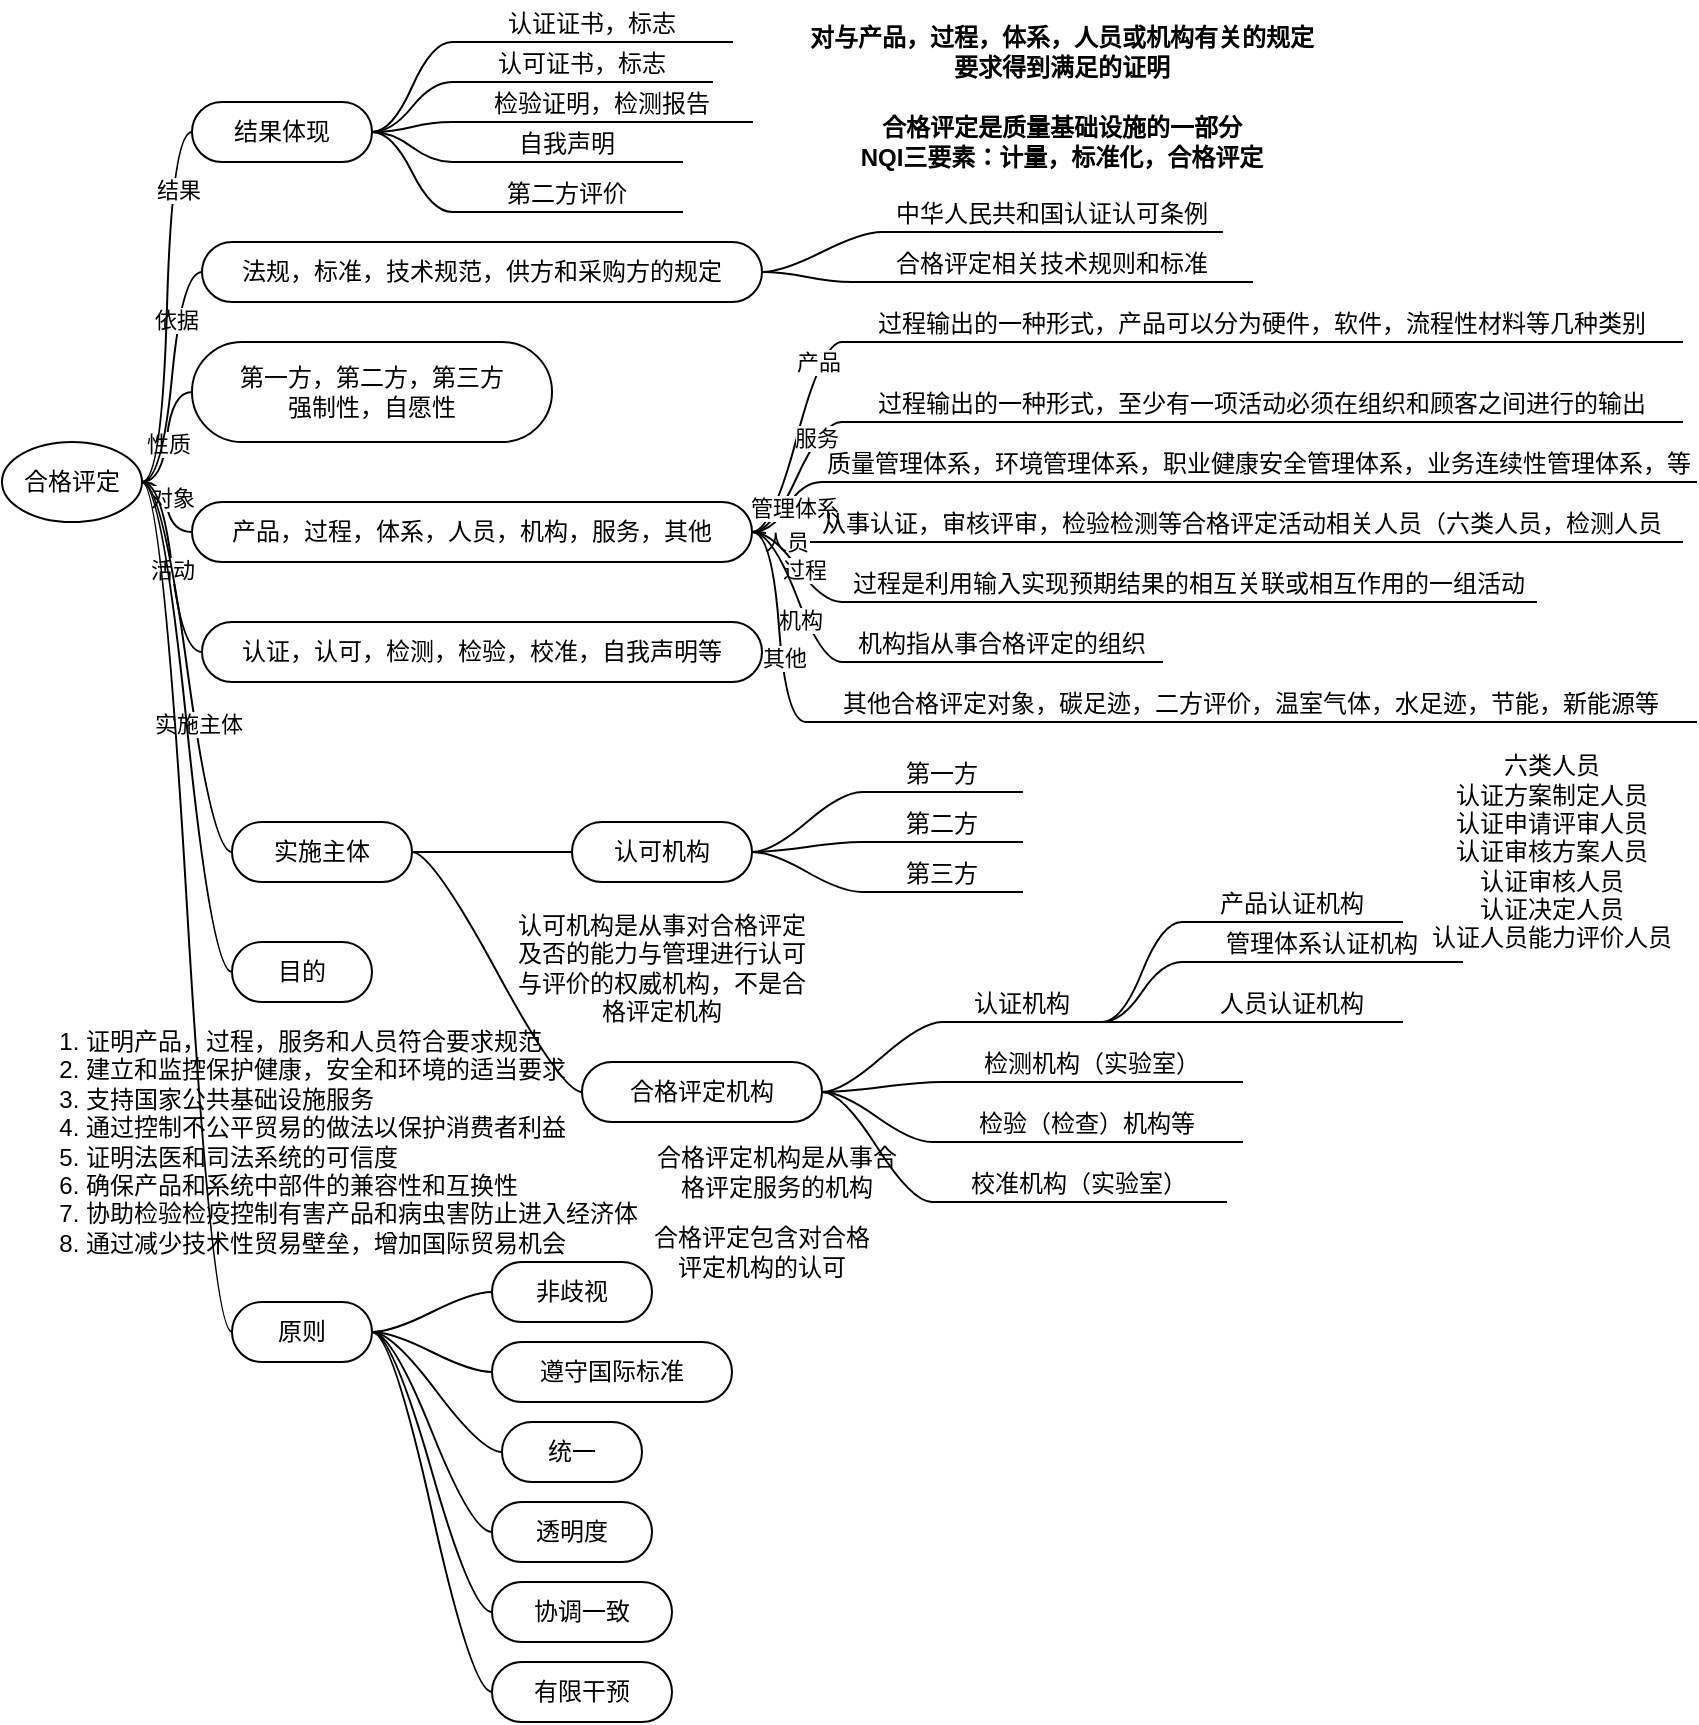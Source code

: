 <mxfile version="21.1.7" type="github">
  <diagram name="Page-1" id="uQ1ixLjwGyGthpmSJSai">
    <mxGraphModel dx="822" dy="773" grid="1" gridSize="10" guides="1" tooltips="1" connect="1" arrows="1" fold="1" page="1" pageScale="1" pageWidth="850" pageHeight="1100" math="0" shadow="0">
      <root>
        <mxCell id="0" />
        <mxCell id="1" parent="0" />
        <mxCell id="vAcdb8zV9JxCYVANtPO0-1" value="合格评定" style="ellipse;whiteSpace=wrap;html=1;align=center;newEdgeStyle={&quot;edgeStyle&quot;:&quot;entityRelationEdgeStyle&quot;,&quot;startArrow&quot;:&quot;none&quot;,&quot;endArrow&quot;:&quot;none&quot;,&quot;segment&quot;:10,&quot;curved&quot;:1,&quot;sourcePerimeterSpacing&quot;:0,&quot;targetPerimeterSpacing&quot;:0};treeFolding=1;treeMoving=1;" vertex="1" parent="1">
          <mxGeometry y="230" width="70" height="40" as="geometry" />
        </mxCell>
        <mxCell id="vAcdb8zV9JxCYVANtPO0-2" value="对与产品，过程，体系，人员或机构有关的规定要求得到满足的证明" style="text;html=1;strokeColor=none;fillColor=none;align=center;verticalAlign=middle;whiteSpace=wrap;rounded=0;fontStyle=1" vertex="1" parent="1">
          <mxGeometry x="400" y="20" width="260" height="30" as="geometry" />
        </mxCell>
        <mxCell id="vAcdb8zV9JxCYVANtPO0-3" value="第一方，第二方，第三方&lt;br&gt;强制性，自愿性" style="whiteSpace=wrap;html=1;rounded=1;arcSize=50;align=center;verticalAlign=middle;strokeWidth=1;autosize=1;spacing=4;treeFolding=1;treeMoving=1;newEdgeStyle={&quot;edgeStyle&quot;:&quot;entityRelationEdgeStyle&quot;,&quot;startArrow&quot;:&quot;none&quot;,&quot;endArrow&quot;:&quot;none&quot;,&quot;segment&quot;:10,&quot;curved&quot;:1,&quot;sourcePerimeterSpacing&quot;:0,&quot;targetPerimeterSpacing&quot;:0};" vertex="1" parent="1">
          <mxGeometry x="95" y="180" width="180" height="50" as="geometry" />
        </mxCell>
        <mxCell id="vAcdb8zV9JxCYVANtPO0-4" value="" style="edgeStyle=entityRelationEdgeStyle;startArrow=none;endArrow=none;segment=10;curved=1;sourcePerimeterSpacing=0;targetPerimeterSpacing=0;rounded=0;exitX=1;exitY=0.5;exitDx=0;exitDy=0;" edge="1" target="vAcdb8zV9JxCYVANtPO0-3" parent="1" source="vAcdb8zV9JxCYVANtPO0-1">
          <mxGeometry relative="1" as="geometry">
            <mxPoint x="110" y="230" as="sourcePoint" />
          </mxGeometry>
        </mxCell>
        <mxCell id="vAcdb8zV9JxCYVANtPO0-5" value="性质" style="edgeLabel;html=1;align=center;verticalAlign=middle;resizable=0;points=[];" vertex="1" connectable="0" parent="vAcdb8zV9JxCYVANtPO0-4">
          <mxGeometry x="-0.108" relative="1" as="geometry">
            <mxPoint x="1" as="offset" />
          </mxGeometry>
        </mxCell>
        <mxCell id="vAcdb8zV9JxCYVANtPO0-6" value="产品，过程，体系，人员，机构，服务，其他" style="whiteSpace=wrap;html=1;rounded=1;arcSize=50;align=center;verticalAlign=middle;strokeWidth=1;autosize=1;spacing=4;treeFolding=1;treeMoving=1;newEdgeStyle={&quot;edgeStyle&quot;:&quot;entityRelationEdgeStyle&quot;,&quot;startArrow&quot;:&quot;none&quot;,&quot;endArrow&quot;:&quot;none&quot;,&quot;segment&quot;:10,&quot;curved&quot;:1,&quot;sourcePerimeterSpacing&quot;:0,&quot;targetPerimeterSpacing&quot;:0};" vertex="1" parent="1">
          <mxGeometry x="95" y="260" width="280" height="30" as="geometry" />
        </mxCell>
        <mxCell id="vAcdb8zV9JxCYVANtPO0-7" value="" style="edgeStyle=entityRelationEdgeStyle;startArrow=none;endArrow=none;segment=10;curved=1;sourcePerimeterSpacing=0;targetPerimeterSpacing=0;rounded=0;exitX=1;exitY=0.5;exitDx=0;exitDy=0;" edge="1" target="vAcdb8zV9JxCYVANtPO0-6" parent="1" source="vAcdb8zV9JxCYVANtPO0-1">
          <mxGeometry relative="1" as="geometry">
            <mxPoint x="100" y="312" as="sourcePoint" />
          </mxGeometry>
        </mxCell>
        <mxCell id="vAcdb8zV9JxCYVANtPO0-8" value="对象" style="edgeLabel;html=1;align=center;verticalAlign=middle;resizable=0;points=[];" vertex="1" connectable="0" parent="vAcdb8zV9JxCYVANtPO0-7">
          <mxGeometry x="-0.187" y="3" relative="1" as="geometry">
            <mxPoint as="offset" />
          </mxGeometry>
        </mxCell>
        <mxCell id="vAcdb8zV9JxCYVANtPO0-9" value="过程输出的一种形式，产品可以分为硬件，软件，流程性材料等几种类别" style="whiteSpace=wrap;html=1;shape=partialRectangle;top=0;left=0;bottom=1;right=0;points=[[0,1],[1,1]];fillColor=none;align=center;verticalAlign=bottom;routingCenterY=0.5;snapToPoint=1;recursiveResize=0;autosize=1;treeFolding=1;treeMoving=1;newEdgeStyle={&quot;edgeStyle&quot;:&quot;entityRelationEdgeStyle&quot;,&quot;startArrow&quot;:&quot;none&quot;,&quot;endArrow&quot;:&quot;none&quot;,&quot;segment&quot;:10,&quot;curved&quot;:1,&quot;sourcePerimeterSpacing&quot;:0,&quot;targetPerimeterSpacing&quot;:0};" vertex="1" parent="1">
          <mxGeometry x="420" y="150" width="420" height="30" as="geometry" />
        </mxCell>
        <mxCell id="vAcdb8zV9JxCYVANtPO0-10" value="" style="edgeStyle=entityRelationEdgeStyle;startArrow=none;endArrow=none;segment=10;curved=1;sourcePerimeterSpacing=0;targetPerimeterSpacing=0;rounded=0;exitX=1;exitY=0.5;exitDx=0;exitDy=0;" edge="1" target="vAcdb8zV9JxCYVANtPO0-9" parent="1" source="vAcdb8zV9JxCYVANtPO0-6">
          <mxGeometry relative="1" as="geometry">
            <mxPoint x="400" y="240" as="sourcePoint" />
          </mxGeometry>
        </mxCell>
        <mxCell id="vAcdb8zV9JxCYVANtPO0-11" value="产品" style="edgeLabel;html=1;align=center;verticalAlign=middle;resizable=0;points=[];" vertex="1" connectable="0" parent="vAcdb8zV9JxCYVANtPO0-10">
          <mxGeometry x="0.073" y="2" relative="1" as="geometry">
            <mxPoint x="11" y="-33" as="offset" />
          </mxGeometry>
        </mxCell>
        <mxCell id="vAcdb8zV9JxCYVANtPO0-12" value="过程输出的一种形式，至少有一项活动必须在组织和顾客之间进行的输出" style="whiteSpace=wrap;html=1;shape=partialRectangle;top=0;left=0;bottom=1;right=0;points=[[0,1],[1,1]];fillColor=none;align=center;verticalAlign=bottom;routingCenterY=0.5;snapToPoint=1;recursiveResize=0;autosize=1;treeFolding=1;treeMoving=1;newEdgeStyle={&quot;edgeStyle&quot;:&quot;entityRelationEdgeStyle&quot;,&quot;startArrow&quot;:&quot;none&quot;,&quot;endArrow&quot;:&quot;none&quot;,&quot;segment&quot;:10,&quot;curved&quot;:1,&quot;sourcePerimeterSpacing&quot;:0,&quot;targetPerimeterSpacing&quot;:0};" vertex="1" parent="1">
          <mxGeometry x="420" y="190" width="420" height="30" as="geometry" />
        </mxCell>
        <mxCell id="vAcdb8zV9JxCYVANtPO0-13" value="" style="edgeStyle=entityRelationEdgeStyle;startArrow=none;endArrow=none;segment=10;curved=1;sourcePerimeterSpacing=0;targetPerimeterSpacing=0;rounded=0;exitX=1;exitY=0.5;exitDx=0;exitDy=0;" edge="1" target="vAcdb8zV9JxCYVANtPO0-12" parent="1" source="vAcdb8zV9JxCYVANtPO0-6">
          <mxGeometry relative="1" as="geometry">
            <mxPoint x="290" y="275" as="sourcePoint" />
          </mxGeometry>
        </mxCell>
        <mxCell id="vAcdb8zV9JxCYVANtPO0-14" value="服务" style="edgeLabel;html=1;align=center;verticalAlign=middle;resizable=0;points=[];" vertex="1" connectable="0" parent="vAcdb8zV9JxCYVANtPO0-13">
          <mxGeometry x="-0.114" relative="1" as="geometry">
            <mxPoint x="11" y="-24" as="offset" />
          </mxGeometry>
        </mxCell>
        <mxCell id="vAcdb8zV9JxCYVANtPO0-15" value="质量管理体系，环境管理体系，职业健康安全管理体系，业务连续性管理体系，等" style="whiteSpace=wrap;html=1;shape=partialRectangle;top=0;left=0;bottom=1;right=0;points=[[0,1],[1,1]];fillColor=none;align=center;verticalAlign=bottom;routingCenterY=0.5;snapToPoint=1;recursiveResize=0;autosize=1;treeFolding=1;treeMoving=1;newEdgeStyle={&quot;edgeStyle&quot;:&quot;entityRelationEdgeStyle&quot;,&quot;startArrow&quot;:&quot;none&quot;,&quot;endArrow&quot;:&quot;none&quot;,&quot;segment&quot;:10,&quot;curved&quot;:1,&quot;sourcePerimeterSpacing&quot;:0,&quot;targetPerimeterSpacing&quot;:0};" vertex="1" parent="1">
          <mxGeometry x="410" y="220" width="437" height="30" as="geometry" />
        </mxCell>
        <mxCell id="vAcdb8zV9JxCYVANtPO0-16" value="" style="edgeStyle=entityRelationEdgeStyle;startArrow=none;endArrow=none;segment=10;curved=1;sourcePerimeterSpacing=0;targetPerimeterSpacing=0;rounded=0;exitX=1;exitY=0.5;exitDx=0;exitDy=0;" edge="1" target="vAcdb8zV9JxCYVANtPO0-15" parent="1" source="vAcdb8zV9JxCYVANtPO0-6">
          <mxGeometry relative="1" as="geometry">
            <mxPoint x="380" y="270" as="sourcePoint" />
          </mxGeometry>
        </mxCell>
        <mxCell id="vAcdb8zV9JxCYVANtPO0-17" value="管理体系" style="edgeLabel;html=1;align=center;verticalAlign=middle;resizable=0;points=[];" vertex="1" connectable="0" parent="vAcdb8zV9JxCYVANtPO0-16">
          <mxGeometry x="0.081" y="-3" relative="1" as="geometry">
            <mxPoint as="offset" />
          </mxGeometry>
        </mxCell>
        <mxCell id="vAcdb8zV9JxCYVANtPO0-18" value="从事认证，审核评审，检验检测等合格评定活动相关人员（六类人员，检测人员" style="whiteSpace=wrap;html=1;shape=partialRectangle;top=0;left=0;bottom=1;right=0;points=[[0,1],[1,1]];fillColor=none;align=center;verticalAlign=bottom;routingCenterY=0.5;snapToPoint=1;recursiveResize=0;autosize=1;treeFolding=1;treeMoving=1;newEdgeStyle={&quot;edgeStyle&quot;:&quot;entityRelationEdgeStyle&quot;,&quot;startArrow&quot;:&quot;none&quot;,&quot;endArrow&quot;:&quot;none&quot;,&quot;segment&quot;:10,&quot;curved&quot;:1,&quot;sourcePerimeterSpacing&quot;:0,&quot;targetPerimeterSpacing&quot;:0};" vertex="1" parent="1">
          <mxGeometry x="400" y="250" width="440" height="30" as="geometry" />
        </mxCell>
        <mxCell id="vAcdb8zV9JxCYVANtPO0-19" value="" style="edgeStyle=entityRelationEdgeStyle;startArrow=none;endArrow=none;segment=10;curved=1;sourcePerimeterSpacing=0;targetPerimeterSpacing=0;rounded=0;" edge="1" target="vAcdb8zV9JxCYVANtPO0-18" parent="1" source="vAcdb8zV9JxCYVANtPO0-6">
          <mxGeometry relative="1" as="geometry">
            <mxPoint x="380" y="300" as="sourcePoint" />
          </mxGeometry>
        </mxCell>
        <mxCell id="vAcdb8zV9JxCYVANtPO0-20" value="人员" style="edgeLabel;html=1;align=center;verticalAlign=middle;resizable=0;points=[];" vertex="1" connectable="0" parent="vAcdb8zV9JxCYVANtPO0-19">
          <mxGeometry x="0.354" relative="1" as="geometry">
            <mxPoint as="offset" />
          </mxGeometry>
        </mxCell>
        <mxCell id="vAcdb8zV9JxCYVANtPO0-21" value="过程是利用输入实现预期结果的相互关联或相互作用的一组活动" style="whiteSpace=wrap;html=1;shape=partialRectangle;top=0;left=0;bottom=1;right=0;points=[[0,1],[1,1]];fillColor=none;align=center;verticalAlign=bottom;routingCenterY=0.5;snapToPoint=1;recursiveResize=0;autosize=1;treeFolding=1;treeMoving=1;newEdgeStyle={&quot;edgeStyle&quot;:&quot;entityRelationEdgeStyle&quot;,&quot;startArrow&quot;:&quot;none&quot;,&quot;endArrow&quot;:&quot;none&quot;,&quot;segment&quot;:10,&quot;curved&quot;:1,&quot;sourcePerimeterSpacing&quot;:0,&quot;targetPerimeterSpacing&quot;:0};" vertex="1" parent="1">
          <mxGeometry x="420" y="280" width="347" height="30" as="geometry" />
        </mxCell>
        <mxCell id="vAcdb8zV9JxCYVANtPO0-22" value="" style="edgeStyle=entityRelationEdgeStyle;startArrow=none;endArrow=none;segment=10;curved=1;sourcePerimeterSpacing=0;targetPerimeterSpacing=0;rounded=0;exitX=1;exitY=0.5;exitDx=0;exitDy=0;" edge="1" target="vAcdb8zV9JxCYVANtPO0-21" parent="1" source="vAcdb8zV9JxCYVANtPO0-6">
          <mxGeometry relative="1" as="geometry">
            <mxPoint x="380" y="280" as="sourcePoint" />
          </mxGeometry>
        </mxCell>
        <mxCell id="vAcdb8zV9JxCYVANtPO0-23" value="过程" style="edgeLabel;html=1;align=center;verticalAlign=middle;resizable=0;points=[];" vertex="1" connectable="0" parent="vAcdb8zV9JxCYVANtPO0-22">
          <mxGeometry x="0.092" y="2" relative="1" as="geometry">
            <mxPoint as="offset" />
          </mxGeometry>
        </mxCell>
        <mxCell id="vAcdb8zV9JxCYVANtPO0-24" value="机构指从事合格评定的组织" style="whiteSpace=wrap;html=1;shape=partialRectangle;top=0;left=0;bottom=1;right=0;points=[[0,1],[1,1]];fillColor=none;align=center;verticalAlign=bottom;routingCenterY=0.5;snapToPoint=1;recursiveResize=0;autosize=1;treeFolding=1;treeMoving=1;newEdgeStyle={&quot;edgeStyle&quot;:&quot;entityRelationEdgeStyle&quot;,&quot;startArrow&quot;:&quot;none&quot;,&quot;endArrow&quot;:&quot;none&quot;,&quot;segment&quot;:10,&quot;curved&quot;:1,&quot;sourcePerimeterSpacing&quot;:0,&quot;targetPerimeterSpacing&quot;:0};" vertex="1" parent="1">
          <mxGeometry x="420" y="310" width="160" height="30" as="geometry" />
        </mxCell>
        <mxCell id="vAcdb8zV9JxCYVANtPO0-25" value="" style="edgeStyle=entityRelationEdgeStyle;startArrow=none;endArrow=none;segment=10;curved=1;sourcePerimeterSpacing=0;targetPerimeterSpacing=0;rounded=0;exitX=1;exitY=0.5;exitDx=0;exitDy=0;" edge="1" target="vAcdb8zV9JxCYVANtPO0-24" parent="1" source="vAcdb8zV9JxCYVANtPO0-6">
          <mxGeometry relative="1" as="geometry">
            <mxPoint x="390" y="370" as="sourcePoint" />
          </mxGeometry>
        </mxCell>
        <mxCell id="vAcdb8zV9JxCYVANtPO0-26" value="机构" style="edgeLabel;html=1;align=center;verticalAlign=middle;resizable=0;points=[];" vertex="1" connectable="0" parent="vAcdb8zV9JxCYVANtPO0-25">
          <mxGeometry x="0.236" y="-3" relative="1" as="geometry">
            <mxPoint as="offset" />
          </mxGeometry>
        </mxCell>
        <mxCell id="vAcdb8zV9JxCYVANtPO0-27" value="其他合格评定对象，碳足迹，二方评价，温室气体，水足迹，节能，新能源等" style="whiteSpace=wrap;html=1;shape=partialRectangle;top=0;left=0;bottom=1;right=0;points=[[0,1],[1,1]];fillColor=none;align=center;verticalAlign=bottom;routingCenterY=0.5;snapToPoint=1;recursiveResize=0;autosize=1;treeFolding=1;treeMoving=1;newEdgeStyle={&quot;edgeStyle&quot;:&quot;entityRelationEdgeStyle&quot;,&quot;startArrow&quot;:&quot;none&quot;,&quot;endArrow&quot;:&quot;none&quot;,&quot;segment&quot;:10,&quot;curved&quot;:1,&quot;sourcePerimeterSpacing&quot;:0,&quot;targetPerimeterSpacing&quot;:0};" vertex="1" parent="1">
          <mxGeometry x="402" y="340" width="445" height="30" as="geometry" />
        </mxCell>
        <mxCell id="vAcdb8zV9JxCYVANtPO0-28" value="" style="edgeStyle=entityRelationEdgeStyle;startArrow=none;endArrow=none;segment=10;curved=1;sourcePerimeterSpacing=0;targetPerimeterSpacing=0;rounded=0;exitX=1;exitY=0.5;exitDx=0;exitDy=0;" edge="1" target="vAcdb8zV9JxCYVANtPO0-27" parent="1" source="vAcdb8zV9JxCYVANtPO0-6">
          <mxGeometry relative="1" as="geometry">
            <mxPoint x="380" y="400" as="sourcePoint" />
          </mxGeometry>
        </mxCell>
        <mxCell id="vAcdb8zV9JxCYVANtPO0-29" value="其他" style="edgeLabel;html=1;align=center;verticalAlign=middle;resizable=0;points=[];" vertex="1" connectable="0" parent="vAcdb8zV9JxCYVANtPO0-28">
          <mxGeometry x="0.267" y="1" relative="1" as="geometry">
            <mxPoint as="offset" />
          </mxGeometry>
        </mxCell>
        <mxCell id="vAcdb8zV9JxCYVANtPO0-30" value="认证，认可，检测，检验，校准，自我声明等" style="whiteSpace=wrap;html=1;rounded=1;arcSize=50;align=center;verticalAlign=middle;strokeWidth=1;autosize=1;spacing=4;treeFolding=1;treeMoving=1;newEdgeStyle={&quot;edgeStyle&quot;:&quot;entityRelationEdgeStyle&quot;,&quot;startArrow&quot;:&quot;none&quot;,&quot;endArrow&quot;:&quot;none&quot;,&quot;segment&quot;:10,&quot;curved&quot;:1,&quot;sourcePerimeterSpacing&quot;:0,&quot;targetPerimeterSpacing&quot;:0};" vertex="1" parent="1">
          <mxGeometry x="100" y="320" width="280" height="30" as="geometry" />
        </mxCell>
        <mxCell id="vAcdb8zV9JxCYVANtPO0-31" value="" style="edgeStyle=entityRelationEdgeStyle;startArrow=none;endArrow=none;segment=10;curved=1;sourcePerimeterSpacing=0;targetPerimeterSpacing=0;rounded=0;exitX=1;exitY=0.5;exitDx=0;exitDy=0;" edge="1" target="vAcdb8zV9JxCYVANtPO0-30" parent="1" source="vAcdb8zV9JxCYVANtPO0-1">
          <mxGeometry relative="1" as="geometry">
            <mxPoint x="80" y="370" as="sourcePoint" />
          </mxGeometry>
        </mxCell>
        <mxCell id="vAcdb8zV9JxCYVANtPO0-32" value="活动" style="edgeLabel;html=1;align=center;verticalAlign=middle;resizable=0;points=[];" vertex="1" connectable="0" parent="vAcdb8zV9JxCYVANtPO0-31">
          <mxGeometry x="0.029" relative="1" as="geometry">
            <mxPoint as="offset" />
          </mxGeometry>
        </mxCell>
        <mxCell id="vAcdb8zV9JxCYVANtPO0-33" value="实施主体" style="whiteSpace=wrap;html=1;rounded=1;arcSize=50;align=center;verticalAlign=middle;strokeWidth=1;autosize=1;spacing=4;treeFolding=1;treeMoving=1;newEdgeStyle={&quot;edgeStyle&quot;:&quot;entityRelationEdgeStyle&quot;,&quot;startArrow&quot;:&quot;none&quot;,&quot;endArrow&quot;:&quot;none&quot;,&quot;segment&quot;:10,&quot;curved&quot;:1,&quot;sourcePerimeterSpacing&quot;:0,&quot;targetPerimeterSpacing&quot;:0};" vertex="1" parent="1">
          <mxGeometry x="115" y="420" width="90" height="30" as="geometry" />
        </mxCell>
        <mxCell id="vAcdb8zV9JxCYVANtPO0-34" value="" style="edgeStyle=entityRelationEdgeStyle;startArrow=none;endArrow=none;segment=10;curved=1;sourcePerimeterSpacing=0;targetPerimeterSpacing=0;rounded=0;exitX=1;exitY=0.5;exitDx=0;exitDy=0;" edge="1" target="vAcdb8zV9JxCYVANtPO0-33" parent="1" source="vAcdb8zV9JxCYVANtPO0-1">
          <mxGeometry relative="1" as="geometry">
            <mxPoint x="70" y="412" as="sourcePoint" />
          </mxGeometry>
        </mxCell>
        <mxCell id="vAcdb8zV9JxCYVANtPO0-35" value="实施主体" style="edgeLabel;html=1;align=center;verticalAlign=middle;resizable=0;points=[];" vertex="1" connectable="0" parent="vAcdb8zV9JxCYVANtPO0-34">
          <mxGeometry x="0.275" y="1" relative="1" as="geometry">
            <mxPoint as="offset" />
          </mxGeometry>
        </mxCell>
        <mxCell id="vAcdb8zV9JxCYVANtPO0-36" value="认证机构" style="whiteSpace=wrap;html=1;shape=partialRectangle;top=0;left=0;bottom=1;right=0;points=[[0,1],[1,1]];fillColor=none;align=center;verticalAlign=bottom;routingCenterY=0.5;snapToPoint=1;recursiveResize=0;autosize=1;treeFolding=1;treeMoving=1;newEdgeStyle={&quot;edgeStyle&quot;:&quot;entityRelationEdgeStyle&quot;,&quot;startArrow&quot;:&quot;none&quot;,&quot;endArrow&quot;:&quot;none&quot;,&quot;segment&quot;:10,&quot;curved&quot;:1,&quot;sourcePerimeterSpacing&quot;:0,&quot;targetPerimeterSpacing&quot;:0};" vertex="1" parent="1">
          <mxGeometry x="470" y="490" width="80" height="30" as="geometry" />
        </mxCell>
        <mxCell id="vAcdb8zV9JxCYVANtPO0-37" value="" style="edgeStyle=entityRelationEdgeStyle;startArrow=none;endArrow=none;segment=10;curved=1;sourcePerimeterSpacing=0;targetPerimeterSpacing=0;rounded=0;exitX=1;exitY=0.5;exitDx=0;exitDy=0;" edge="1" target="vAcdb8zV9JxCYVANtPO0-36" parent="1" source="vAcdb8zV9JxCYVANtPO0-63">
          <mxGeometry relative="1" as="geometry">
            <mxPoint x="210" y="400" as="sourcePoint" />
          </mxGeometry>
        </mxCell>
        <mxCell id="vAcdb8zV9JxCYVANtPO0-38" value="检测机构（实验室）" style="whiteSpace=wrap;html=1;shape=partialRectangle;top=0;left=0;bottom=1;right=0;points=[[0,1],[1,1]];fillColor=none;align=center;verticalAlign=bottom;routingCenterY=0.5;snapToPoint=1;recursiveResize=0;autosize=1;treeFolding=1;treeMoving=1;newEdgeStyle={&quot;edgeStyle&quot;:&quot;entityRelationEdgeStyle&quot;,&quot;startArrow&quot;:&quot;none&quot;,&quot;endArrow&quot;:&quot;none&quot;,&quot;segment&quot;:10,&quot;curved&quot;:1,&quot;sourcePerimeterSpacing&quot;:0,&quot;targetPerimeterSpacing&quot;:0};" vertex="1" parent="1">
          <mxGeometry x="470" y="520" width="150" height="30" as="geometry" />
        </mxCell>
        <mxCell id="vAcdb8zV9JxCYVANtPO0-39" value="" style="edgeStyle=entityRelationEdgeStyle;startArrow=none;endArrow=none;segment=10;curved=1;sourcePerimeterSpacing=0;targetPerimeterSpacing=0;rounded=0;exitX=1;exitY=0.5;exitDx=0;exitDy=0;" edge="1" target="vAcdb8zV9JxCYVANtPO0-38" parent="1" source="vAcdb8zV9JxCYVANtPO0-63">
          <mxGeometry relative="1" as="geometry">
            <mxPoint x="285" y="460" as="sourcePoint" />
          </mxGeometry>
        </mxCell>
        <mxCell id="vAcdb8zV9JxCYVANtPO0-42" value="检验（检查）机构等" style="whiteSpace=wrap;html=1;shape=partialRectangle;top=0;left=0;bottom=1;right=0;points=[[0,1],[1,1]];fillColor=none;align=center;verticalAlign=bottom;routingCenterY=0.5;snapToPoint=1;recursiveResize=0;autosize=1;treeFolding=1;treeMoving=1;newEdgeStyle={&quot;edgeStyle&quot;:&quot;entityRelationEdgeStyle&quot;,&quot;startArrow&quot;:&quot;none&quot;,&quot;endArrow&quot;:&quot;none&quot;,&quot;segment&quot;:10,&quot;curved&quot;:1,&quot;sourcePerimeterSpacing&quot;:0,&quot;targetPerimeterSpacing&quot;:0};" vertex="1" parent="1">
          <mxGeometry x="465" y="560" width="155" height="20" as="geometry" />
        </mxCell>
        <mxCell id="vAcdb8zV9JxCYVANtPO0-43" value="" style="edgeStyle=entityRelationEdgeStyle;startArrow=none;endArrow=none;segment=10;curved=1;sourcePerimeterSpacing=0;targetPerimeterSpacing=0;rounded=0;exitX=1;exitY=0.5;exitDx=0;exitDy=0;" edge="1" target="vAcdb8zV9JxCYVANtPO0-42" parent="1" source="vAcdb8zV9JxCYVANtPO0-63">
          <mxGeometry relative="1" as="geometry">
            <mxPoint x="285" y="495" as="sourcePoint" />
          </mxGeometry>
        </mxCell>
        <mxCell id="vAcdb8zV9JxCYVANtPO0-44" value="法规，标准，技术规范，供方和采购方的规定" style="whiteSpace=wrap;html=1;rounded=1;arcSize=50;align=center;verticalAlign=middle;strokeWidth=1;autosize=1;spacing=4;treeFolding=1;treeMoving=1;newEdgeStyle={&quot;edgeStyle&quot;:&quot;entityRelationEdgeStyle&quot;,&quot;startArrow&quot;:&quot;none&quot;,&quot;endArrow&quot;:&quot;none&quot;,&quot;segment&quot;:10,&quot;curved&quot;:1,&quot;sourcePerimeterSpacing&quot;:0,&quot;targetPerimeterSpacing&quot;:0};" vertex="1" parent="1">
          <mxGeometry x="100" y="130" width="280" height="30" as="geometry" />
        </mxCell>
        <mxCell id="vAcdb8zV9JxCYVANtPO0-45" value="" style="edgeStyle=entityRelationEdgeStyle;startArrow=none;endArrow=none;segment=10;curved=1;sourcePerimeterSpacing=0;targetPerimeterSpacing=0;rounded=0;exitX=1;exitY=0.5;exitDx=0;exitDy=0;" edge="1" target="vAcdb8zV9JxCYVANtPO0-44" parent="1" source="vAcdb8zV9JxCYVANtPO0-1">
          <mxGeometry relative="1" as="geometry">
            <mxPoint x="110" y="142" as="sourcePoint" />
          </mxGeometry>
        </mxCell>
        <mxCell id="vAcdb8zV9JxCYVANtPO0-46" value="依据" style="edgeLabel;html=1;align=center;verticalAlign=middle;resizable=0;points=[];" vertex="1" connectable="0" parent="vAcdb8zV9JxCYVANtPO0-45">
          <mxGeometry x="0.458" y="1" relative="1" as="geometry">
            <mxPoint as="offset" />
          </mxGeometry>
        </mxCell>
        <mxCell id="vAcdb8zV9JxCYVANtPO0-47" value="结果体现" style="whiteSpace=wrap;html=1;rounded=1;arcSize=50;align=center;verticalAlign=middle;strokeWidth=1;autosize=1;spacing=4;treeFolding=1;treeMoving=1;newEdgeStyle={&quot;edgeStyle&quot;:&quot;entityRelationEdgeStyle&quot;,&quot;startArrow&quot;:&quot;none&quot;,&quot;endArrow&quot;:&quot;none&quot;,&quot;segment&quot;:10,&quot;curved&quot;:1,&quot;sourcePerimeterSpacing&quot;:0,&quot;targetPerimeterSpacing&quot;:0};" vertex="1" parent="1">
          <mxGeometry x="95" y="60" width="90" height="30" as="geometry" />
        </mxCell>
        <mxCell id="vAcdb8zV9JxCYVANtPO0-48" value="" style="edgeStyle=entityRelationEdgeStyle;startArrow=none;endArrow=none;segment=10;curved=1;sourcePerimeterSpacing=0;targetPerimeterSpacing=0;rounded=0;exitX=1;exitY=0.5;exitDx=0;exitDy=0;" edge="1" target="vAcdb8zV9JxCYVANtPO0-47" parent="1" source="vAcdb8zV9JxCYVANtPO0-1">
          <mxGeometry relative="1" as="geometry">
            <mxPoint x="70" y="102" as="sourcePoint" />
          </mxGeometry>
        </mxCell>
        <mxCell id="vAcdb8zV9JxCYVANtPO0-49" value="结果" style="edgeLabel;html=1;align=center;verticalAlign=middle;resizable=0;points=[];" vertex="1" connectable="0" parent="vAcdb8zV9JxCYVANtPO0-48">
          <mxGeometry x="0.601" y="-4" relative="1" as="geometry">
            <mxPoint as="offset" />
          </mxGeometry>
        </mxCell>
        <mxCell id="vAcdb8zV9JxCYVANtPO0-52" value="检验证明，检测报告" style="whiteSpace=wrap;html=1;shape=partialRectangle;top=0;left=0;bottom=1;right=0;points=[[0,1],[1,1]];fillColor=none;align=center;verticalAlign=bottom;routingCenterY=0.5;snapToPoint=1;recursiveResize=0;autosize=1;treeFolding=1;treeMoving=1;newEdgeStyle={&quot;edgeStyle&quot;:&quot;entityRelationEdgeStyle&quot;,&quot;startArrow&quot;:&quot;none&quot;,&quot;endArrow&quot;:&quot;none&quot;,&quot;segment&quot;:10,&quot;curved&quot;:1,&quot;sourcePerimeterSpacing&quot;:0,&quot;targetPerimeterSpacing&quot;:0};" vertex="1" parent="1">
          <mxGeometry x="225" y="50" width="150" height="20" as="geometry" />
        </mxCell>
        <mxCell id="vAcdb8zV9JxCYVANtPO0-53" value="" style="edgeStyle=entityRelationEdgeStyle;startArrow=none;endArrow=none;segment=10;curved=1;sourcePerimeterSpacing=0;targetPerimeterSpacing=0;rounded=0;exitX=1;exitY=0.5;exitDx=0;exitDy=0;" edge="1" parent="1" target="vAcdb8zV9JxCYVANtPO0-52" source="vAcdb8zV9JxCYVANtPO0-47">
          <mxGeometry relative="1" as="geometry">
            <mxPoint x="185" y="100" as="sourcePoint" />
          </mxGeometry>
        </mxCell>
        <mxCell id="vAcdb8zV9JxCYVANtPO0-54" value="认可证书，标志" style="whiteSpace=wrap;html=1;shape=partialRectangle;top=0;left=0;bottom=1;right=0;points=[[0,1],[1,1]];fillColor=none;align=center;verticalAlign=bottom;routingCenterY=0.5;snapToPoint=1;recursiveResize=0;autosize=1;treeFolding=1;treeMoving=1;newEdgeStyle={&quot;edgeStyle&quot;:&quot;entityRelationEdgeStyle&quot;,&quot;startArrow&quot;:&quot;none&quot;,&quot;endArrow&quot;:&quot;none&quot;,&quot;segment&quot;:10,&quot;curved&quot;:1,&quot;sourcePerimeterSpacing&quot;:0,&quot;targetPerimeterSpacing&quot;:0};" vertex="1" parent="1">
          <mxGeometry x="225" y="30" width="130" height="20" as="geometry" />
        </mxCell>
        <mxCell id="vAcdb8zV9JxCYVANtPO0-55" value="" style="edgeStyle=entityRelationEdgeStyle;startArrow=none;endArrow=none;segment=10;curved=1;sourcePerimeterSpacing=0;targetPerimeterSpacing=0;rounded=0;exitX=1;exitY=0.5;exitDx=0;exitDy=0;" edge="1" parent="1" target="vAcdb8zV9JxCYVANtPO0-54" source="vAcdb8zV9JxCYVANtPO0-47">
          <mxGeometry relative="1" as="geometry">
            <mxPoint x="230" y="40" as="sourcePoint" />
          </mxGeometry>
        </mxCell>
        <mxCell id="vAcdb8zV9JxCYVANtPO0-56" value="认证证书，标志" style="whiteSpace=wrap;html=1;shape=partialRectangle;top=0;left=0;bottom=1;right=0;points=[[0,1],[1,1]];fillColor=none;align=center;verticalAlign=bottom;routingCenterY=0.5;snapToPoint=1;recursiveResize=0;autosize=1;treeFolding=1;treeMoving=1;newEdgeStyle={&quot;edgeStyle&quot;:&quot;entityRelationEdgeStyle&quot;,&quot;startArrow&quot;:&quot;none&quot;,&quot;endArrow&quot;:&quot;none&quot;,&quot;segment&quot;:10,&quot;curved&quot;:1,&quot;sourcePerimeterSpacing&quot;:0,&quot;targetPerimeterSpacing&quot;:0};" vertex="1" parent="1">
          <mxGeometry x="225" y="10" width="140" height="20" as="geometry" />
        </mxCell>
        <mxCell id="vAcdb8zV9JxCYVANtPO0-57" value="" style="edgeStyle=entityRelationEdgeStyle;startArrow=none;endArrow=none;segment=10;curved=1;sourcePerimeterSpacing=0;targetPerimeterSpacing=0;rounded=0;exitX=1;exitY=0.5;exitDx=0;exitDy=0;" edge="1" parent="1" target="vAcdb8zV9JxCYVANtPO0-56" source="vAcdb8zV9JxCYVANtPO0-47">
          <mxGeometry relative="1" as="geometry">
            <mxPoint x="240" y="50" as="sourcePoint" />
          </mxGeometry>
        </mxCell>
        <mxCell id="vAcdb8zV9JxCYVANtPO0-59" value="自我声明" style="whiteSpace=wrap;html=1;shape=partialRectangle;top=0;left=0;bottom=1;right=0;points=[[0,1],[1,1]];fillColor=none;align=center;verticalAlign=bottom;routingCenterY=0.5;snapToPoint=1;recursiveResize=0;autosize=1;treeFolding=1;treeMoving=1;newEdgeStyle={&quot;edgeStyle&quot;:&quot;entityRelationEdgeStyle&quot;,&quot;startArrow&quot;:&quot;none&quot;,&quot;endArrow&quot;:&quot;none&quot;,&quot;segment&quot;:10,&quot;curved&quot;:1,&quot;sourcePerimeterSpacing&quot;:0,&quot;targetPerimeterSpacing&quot;:0};" vertex="1" parent="1">
          <mxGeometry x="225" y="70" width="115" height="20" as="geometry" />
        </mxCell>
        <mxCell id="vAcdb8zV9JxCYVANtPO0-60" value="" style="edgeStyle=entityRelationEdgeStyle;startArrow=none;endArrow=none;segment=10;curved=1;sourcePerimeterSpacing=0;targetPerimeterSpacing=0;rounded=0;exitX=1;exitY=0.5;exitDx=0;exitDy=0;" edge="1" target="vAcdb8zV9JxCYVANtPO0-59" parent="1" source="vAcdb8zV9JxCYVANtPO0-47">
          <mxGeometry relative="1" as="geometry">
            <mxPoint x="190" y="120" as="sourcePoint" />
          </mxGeometry>
        </mxCell>
        <mxCell id="vAcdb8zV9JxCYVANtPO0-61" value="第二方评价" style="whiteSpace=wrap;html=1;shape=partialRectangle;top=0;left=0;bottom=1;right=0;points=[[0,1],[1,1]];fillColor=none;align=center;verticalAlign=bottom;routingCenterY=0.5;snapToPoint=1;recursiveResize=0;autosize=1;treeFolding=1;treeMoving=1;newEdgeStyle={&quot;edgeStyle&quot;:&quot;entityRelationEdgeStyle&quot;,&quot;startArrow&quot;:&quot;none&quot;,&quot;endArrow&quot;:&quot;none&quot;,&quot;segment&quot;:10,&quot;curved&quot;:1,&quot;sourcePerimeterSpacing&quot;:0,&quot;targetPerimeterSpacing&quot;:0};" vertex="1" parent="1">
          <mxGeometry x="225" y="90" width="115" height="25" as="geometry" />
        </mxCell>
        <mxCell id="vAcdb8zV9JxCYVANtPO0-62" value="" style="edgeStyle=entityRelationEdgeStyle;startArrow=none;endArrow=none;segment=10;curved=1;sourcePerimeterSpacing=0;targetPerimeterSpacing=0;rounded=0;exitX=1;exitY=0.5;exitDx=0;exitDy=0;" edge="1" target="vAcdb8zV9JxCYVANtPO0-61" parent="1" source="vAcdb8zV9JxCYVANtPO0-47">
          <mxGeometry relative="1" as="geometry">
            <mxPoint x="185" y="70" as="sourcePoint" />
          </mxGeometry>
        </mxCell>
        <mxCell id="vAcdb8zV9JxCYVANtPO0-63" value="合格评定机构" style="whiteSpace=wrap;html=1;rounded=1;arcSize=50;align=center;verticalAlign=middle;strokeWidth=1;autosize=1;spacing=4;treeFolding=1;treeMoving=1;newEdgeStyle={&quot;edgeStyle&quot;:&quot;entityRelationEdgeStyle&quot;,&quot;startArrow&quot;:&quot;none&quot;,&quot;endArrow&quot;:&quot;none&quot;,&quot;segment&quot;:10,&quot;curved&quot;:1,&quot;sourcePerimeterSpacing&quot;:0,&quot;targetPerimeterSpacing&quot;:0};" vertex="1" parent="1">
          <mxGeometry x="290" y="540" width="120" height="30" as="geometry" />
        </mxCell>
        <mxCell id="vAcdb8zV9JxCYVANtPO0-64" value="" style="edgeStyle=entityRelationEdgeStyle;startArrow=none;endArrow=none;segment=10;curved=1;sourcePerimeterSpacing=0;targetPerimeterSpacing=0;rounded=0;exitX=1;exitY=0.5;exitDx=0;exitDy=0;" edge="1" target="vAcdb8zV9JxCYVANtPO0-63" parent="1" source="vAcdb8zV9JxCYVANtPO0-33">
          <mxGeometry relative="1" as="geometry">
            <mxPoint x="270" y="602" as="sourcePoint" />
          </mxGeometry>
        </mxCell>
        <mxCell id="vAcdb8zV9JxCYVANtPO0-65" value="认可机构" style="whiteSpace=wrap;html=1;rounded=1;arcSize=50;align=center;verticalAlign=middle;strokeWidth=1;autosize=1;spacing=4;treeFolding=1;treeMoving=1;newEdgeStyle={&quot;edgeStyle&quot;:&quot;entityRelationEdgeStyle&quot;,&quot;startArrow&quot;:&quot;none&quot;,&quot;endArrow&quot;:&quot;none&quot;,&quot;segment&quot;:10,&quot;curved&quot;:1,&quot;sourcePerimeterSpacing&quot;:0,&quot;targetPerimeterSpacing&quot;:0};" vertex="1" parent="1">
          <mxGeometry x="285" y="420" width="90" height="30" as="geometry" />
        </mxCell>
        <mxCell id="vAcdb8zV9JxCYVANtPO0-66" value="" style="edgeStyle=entityRelationEdgeStyle;startArrow=none;endArrow=none;segment=10;curved=1;sourcePerimeterSpacing=0;targetPerimeterSpacing=0;rounded=0;exitX=1;exitY=0.5;exitDx=0;exitDy=0;" edge="1" target="vAcdb8zV9JxCYVANtPO0-65" parent="1" source="vAcdb8zV9JxCYVANtPO0-33">
          <mxGeometry relative="1" as="geometry">
            <mxPoint x="260" y="467" as="sourcePoint" />
          </mxGeometry>
        </mxCell>
        <mxCell id="vAcdb8zV9JxCYVANtPO0-67" value="校准机构（实验室）" style="whiteSpace=wrap;html=1;shape=partialRectangle;top=0;left=0;bottom=1;right=0;points=[[0,1],[1,1]];fillColor=none;align=center;verticalAlign=bottom;routingCenterY=0.5;snapToPoint=1;recursiveResize=0;autosize=1;treeFolding=1;treeMoving=1;newEdgeStyle={&quot;edgeStyle&quot;:&quot;entityRelationEdgeStyle&quot;,&quot;startArrow&quot;:&quot;none&quot;,&quot;endArrow&quot;:&quot;none&quot;,&quot;segment&quot;:10,&quot;curved&quot;:1,&quot;sourcePerimeterSpacing&quot;:0,&quot;targetPerimeterSpacing&quot;:0};" vertex="1" parent="1">
          <mxGeometry x="465" y="590" width="147" height="20" as="geometry" />
        </mxCell>
        <mxCell id="vAcdb8zV9JxCYVANtPO0-68" value="" style="edgeStyle=entityRelationEdgeStyle;startArrow=none;endArrow=none;segment=10;curved=1;sourcePerimeterSpacing=0;targetPerimeterSpacing=0;rounded=0;exitX=1;exitY=0.5;exitDx=0;exitDy=0;" edge="1" target="vAcdb8zV9JxCYVANtPO0-67" parent="1" source="vAcdb8zV9JxCYVANtPO0-63">
          <mxGeometry relative="1" as="geometry">
            <mxPoint x="440" y="630" as="sourcePoint" />
          </mxGeometry>
        </mxCell>
        <mxCell id="vAcdb8zV9JxCYVANtPO0-69" value="产品认证机构" style="whiteSpace=wrap;html=1;shape=partialRectangle;top=0;left=0;bottom=1;right=0;points=[[0,1],[1,1]];fillColor=none;align=center;verticalAlign=bottom;routingCenterY=0.5;snapToPoint=1;recursiveResize=0;autosize=1;treeFolding=1;treeMoving=1;newEdgeStyle={&quot;edgeStyle&quot;:&quot;entityRelationEdgeStyle&quot;,&quot;startArrow&quot;:&quot;none&quot;,&quot;endArrow&quot;:&quot;none&quot;,&quot;segment&quot;:10,&quot;curved&quot;:1,&quot;sourcePerimeterSpacing&quot;:0,&quot;targetPerimeterSpacing&quot;:0};" vertex="1" parent="1">
          <mxGeometry x="590" y="440" width="110" height="30" as="geometry" />
        </mxCell>
        <mxCell id="vAcdb8zV9JxCYVANtPO0-70" value="" style="edgeStyle=entityRelationEdgeStyle;startArrow=none;endArrow=none;segment=10;curved=1;sourcePerimeterSpacing=0;targetPerimeterSpacing=0;rounded=0;" edge="1" target="vAcdb8zV9JxCYVANtPO0-69" parent="1" source="vAcdb8zV9JxCYVANtPO0-36">
          <mxGeometry relative="1" as="geometry">
            <mxPoint x="590" y="500" as="sourcePoint" />
          </mxGeometry>
        </mxCell>
        <mxCell id="vAcdb8zV9JxCYVANtPO0-71" value="管理体系认证机构" style="whiteSpace=wrap;html=1;shape=partialRectangle;top=0;left=0;bottom=1;right=0;points=[[0,1],[1,1]];fillColor=none;align=center;verticalAlign=bottom;routingCenterY=0.5;snapToPoint=1;recursiveResize=0;autosize=1;treeFolding=1;treeMoving=1;newEdgeStyle={&quot;edgeStyle&quot;:&quot;entityRelationEdgeStyle&quot;,&quot;startArrow&quot;:&quot;none&quot;,&quot;endArrow&quot;:&quot;none&quot;,&quot;segment&quot;:10,&quot;curved&quot;:1,&quot;sourcePerimeterSpacing&quot;:0,&quot;targetPerimeterSpacing&quot;:0};" vertex="1" parent="1">
          <mxGeometry x="590" y="470" width="140" height="20" as="geometry" />
        </mxCell>
        <mxCell id="vAcdb8zV9JxCYVANtPO0-72" value="" style="edgeStyle=entityRelationEdgeStyle;startArrow=none;endArrow=none;segment=10;curved=1;sourcePerimeterSpacing=0;targetPerimeterSpacing=0;rounded=0;" edge="1" target="vAcdb8zV9JxCYVANtPO0-71" parent="1" source="vAcdb8zV9JxCYVANtPO0-36">
          <mxGeometry relative="1" as="geometry">
            <mxPoint x="570" y="510" as="sourcePoint" />
          </mxGeometry>
        </mxCell>
        <mxCell id="vAcdb8zV9JxCYVANtPO0-73" value="人员认证机构" style="whiteSpace=wrap;html=1;shape=partialRectangle;top=0;left=0;bottom=1;right=0;points=[[0,1],[1,1]];fillColor=none;align=center;verticalAlign=bottom;routingCenterY=0.5;snapToPoint=1;recursiveResize=0;autosize=1;treeFolding=1;treeMoving=1;newEdgeStyle={&quot;edgeStyle&quot;:&quot;entityRelationEdgeStyle&quot;,&quot;startArrow&quot;:&quot;none&quot;,&quot;endArrow&quot;:&quot;none&quot;,&quot;segment&quot;:10,&quot;curved&quot;:1,&quot;sourcePerimeterSpacing&quot;:0,&quot;targetPerimeterSpacing&quot;:0};" vertex="1" parent="1">
          <mxGeometry x="590" y="490" width="110" height="30" as="geometry" />
        </mxCell>
        <mxCell id="vAcdb8zV9JxCYVANtPO0-74" value="" style="edgeStyle=entityRelationEdgeStyle;startArrow=none;endArrow=none;segment=10;curved=1;sourcePerimeterSpacing=0;targetPerimeterSpacing=0;rounded=0;" edge="1" target="vAcdb8zV9JxCYVANtPO0-73" parent="1" source="vAcdb8zV9JxCYVANtPO0-36">
          <mxGeometry relative="1" as="geometry">
            <mxPoint x="570" y="530" as="sourcePoint" />
          </mxGeometry>
        </mxCell>
        <mxCell id="vAcdb8zV9JxCYVANtPO0-75" value="合格评定机构是从事合格评定服务的机构" style="text;html=1;strokeColor=none;fillColor=none;align=center;verticalAlign=middle;whiteSpace=wrap;rounded=0;" vertex="1" parent="1">
          <mxGeometry x="325" y="580" width="125" height="30" as="geometry" />
        </mxCell>
        <mxCell id="vAcdb8zV9JxCYVANtPO0-76" value="认可机构是从事对合格评定及否的能力与管理进行认可与评价的权威机构，不是合格评定机构" style="text;html=1;strokeColor=none;fillColor=none;align=center;verticalAlign=middle;whiteSpace=wrap;rounded=0;" vertex="1" parent="1">
          <mxGeometry x="255" y="465" width="150" height="55" as="geometry" />
        </mxCell>
        <mxCell id="vAcdb8zV9JxCYVANtPO0-78" value="第一方" style="whiteSpace=wrap;html=1;shape=partialRectangle;top=0;left=0;bottom=1;right=0;points=[[0,1],[1,1]];fillColor=none;align=center;verticalAlign=bottom;routingCenterY=0.5;snapToPoint=1;recursiveResize=0;autosize=1;treeFolding=1;treeMoving=1;newEdgeStyle={&quot;edgeStyle&quot;:&quot;entityRelationEdgeStyle&quot;,&quot;startArrow&quot;:&quot;none&quot;,&quot;endArrow&quot;:&quot;none&quot;,&quot;segment&quot;:10,&quot;curved&quot;:1,&quot;sourcePerimeterSpacing&quot;:0,&quot;targetPerimeterSpacing&quot;:0};" vertex="1" parent="1">
          <mxGeometry x="430" y="375" width="80" height="30" as="geometry" />
        </mxCell>
        <mxCell id="vAcdb8zV9JxCYVANtPO0-79" value="" style="edgeStyle=entityRelationEdgeStyle;startArrow=none;endArrow=none;segment=10;curved=1;sourcePerimeterSpacing=0;targetPerimeterSpacing=0;rounded=0;exitX=1;exitY=0.5;exitDx=0;exitDy=0;" edge="1" target="vAcdb8zV9JxCYVANtPO0-78" parent="1" source="vAcdb8zV9JxCYVANtPO0-65">
          <mxGeometry relative="1" as="geometry">
            <mxPoint x="390" y="425" as="sourcePoint" />
          </mxGeometry>
        </mxCell>
        <mxCell id="vAcdb8zV9JxCYVANtPO0-80" value="第二方" style="whiteSpace=wrap;html=1;shape=partialRectangle;top=0;left=0;bottom=1;right=0;points=[[0,1],[1,1]];fillColor=none;align=center;verticalAlign=bottom;routingCenterY=0.5;snapToPoint=1;recursiveResize=0;autosize=1;treeFolding=1;treeMoving=1;newEdgeStyle={&quot;edgeStyle&quot;:&quot;entityRelationEdgeStyle&quot;,&quot;startArrow&quot;:&quot;none&quot;,&quot;endArrow&quot;:&quot;none&quot;,&quot;segment&quot;:10,&quot;curved&quot;:1,&quot;sourcePerimeterSpacing&quot;:0,&quot;targetPerimeterSpacing&quot;:0};" vertex="1" parent="1">
          <mxGeometry x="430" y="400" width="80" height="30" as="geometry" />
        </mxCell>
        <mxCell id="vAcdb8zV9JxCYVANtPO0-81" value="" style="edgeStyle=entityRelationEdgeStyle;startArrow=none;endArrow=none;segment=10;curved=1;sourcePerimeterSpacing=0;targetPerimeterSpacing=0;rounded=0;exitX=1;exitY=0.5;exitDx=0;exitDy=0;" edge="1" target="vAcdb8zV9JxCYVANtPO0-80" parent="1" source="vAcdb8zV9JxCYVANtPO0-65">
          <mxGeometry relative="1" as="geometry">
            <mxPoint x="390" y="450" as="sourcePoint" />
          </mxGeometry>
        </mxCell>
        <mxCell id="vAcdb8zV9JxCYVANtPO0-82" value="第三方" style="whiteSpace=wrap;html=1;shape=partialRectangle;top=0;left=0;bottom=1;right=0;points=[[0,1],[1,1]];fillColor=none;align=center;verticalAlign=bottom;routingCenterY=0.5;snapToPoint=1;recursiveResize=0;autosize=1;treeFolding=1;treeMoving=1;newEdgeStyle={&quot;edgeStyle&quot;:&quot;entityRelationEdgeStyle&quot;,&quot;startArrow&quot;:&quot;none&quot;,&quot;endArrow&quot;:&quot;none&quot;,&quot;segment&quot;:10,&quot;curved&quot;:1,&quot;sourcePerimeterSpacing&quot;:0,&quot;targetPerimeterSpacing&quot;:0};" vertex="1" parent="1">
          <mxGeometry x="430" y="425" width="80" height="30" as="geometry" />
        </mxCell>
        <mxCell id="vAcdb8zV9JxCYVANtPO0-83" value="" style="edgeStyle=entityRelationEdgeStyle;startArrow=none;endArrow=none;segment=10;curved=1;sourcePerimeterSpacing=0;targetPerimeterSpacing=0;rounded=0;exitX=1;exitY=0.5;exitDx=0;exitDy=0;" edge="1" target="vAcdb8zV9JxCYVANtPO0-82" parent="1" source="vAcdb8zV9JxCYVANtPO0-65">
          <mxGeometry relative="1" as="geometry">
            <mxPoint x="390" y="475" as="sourcePoint" />
          </mxGeometry>
        </mxCell>
        <mxCell id="vAcdb8zV9JxCYVANtPO0-84" value="合格评定是质量基础设施的一部分&lt;br&gt;NQI三要素：计量，标准化，合格评定" style="text;html=1;strokeColor=none;fillColor=none;align=center;verticalAlign=middle;whiteSpace=wrap;rounded=0;fontStyle=1" vertex="1" parent="1">
          <mxGeometry x="420" y="65" width="220" height="30" as="geometry" />
        </mxCell>
        <mxCell id="vAcdb8zV9JxCYVANtPO0-86" value="合格评定包含对合格评定机构的认可" style="text;html=1;strokeColor=none;fillColor=none;align=center;verticalAlign=middle;whiteSpace=wrap;rounded=0;" vertex="1" parent="1">
          <mxGeometry x="320" y="620" width="120" height="30" as="geometry" />
        </mxCell>
        <mxCell id="vAcdb8zV9JxCYVANtPO0-87" value="六类人员&lt;br&gt;认证方案制定人员&lt;br&gt;认证申请评审人员&lt;br&gt;认证审核方案人员&lt;br&gt;认证审核人员&lt;br&gt;认证决定人员&lt;br&gt;认证人员能力评价人员" style="text;html=1;strokeColor=none;fillColor=none;align=center;verticalAlign=middle;whiteSpace=wrap;rounded=0;" vertex="1" parent="1">
          <mxGeometry x="710" y="390" width="130" height="90" as="geometry" />
        </mxCell>
        <mxCell id="vAcdb8zV9JxCYVANtPO0-88" value="中华人民共和国认证认可条例" style="whiteSpace=wrap;html=1;shape=partialRectangle;top=0;left=0;bottom=1;right=0;points=[[0,1],[1,1]];fillColor=none;align=center;verticalAlign=bottom;routingCenterY=0.5;snapToPoint=1;recursiveResize=0;autosize=1;treeFolding=1;treeMoving=1;newEdgeStyle={&quot;edgeStyle&quot;:&quot;entityRelationEdgeStyle&quot;,&quot;startArrow&quot;:&quot;none&quot;,&quot;endArrow&quot;:&quot;none&quot;,&quot;segment&quot;:10,&quot;curved&quot;:1,&quot;sourcePerimeterSpacing&quot;:0,&quot;targetPerimeterSpacing&quot;:0};" vertex="1" parent="1">
          <mxGeometry x="440" y="95" width="170" height="30" as="geometry" />
        </mxCell>
        <mxCell id="vAcdb8zV9JxCYVANtPO0-89" value="" style="edgeStyle=entityRelationEdgeStyle;startArrow=none;endArrow=none;segment=10;curved=1;sourcePerimeterSpacing=0;targetPerimeterSpacing=0;rounded=0;exitX=1;exitY=0.5;exitDx=0;exitDy=0;" edge="1" target="vAcdb8zV9JxCYVANtPO0-88" parent="1" source="vAcdb8zV9JxCYVANtPO0-44">
          <mxGeometry relative="1" as="geometry">
            <mxPoint x="390" y="145" as="sourcePoint" />
          </mxGeometry>
        </mxCell>
        <mxCell id="vAcdb8zV9JxCYVANtPO0-90" value="合格评定相关技术规则和标准" style="whiteSpace=wrap;html=1;shape=partialRectangle;top=0;left=0;bottom=1;right=0;points=[[0,1],[1,1]];fillColor=none;align=center;verticalAlign=bottom;routingCenterY=0.5;snapToPoint=1;recursiveResize=0;autosize=1;treeFolding=1;treeMoving=1;newEdgeStyle={&quot;edgeStyle&quot;:&quot;entityRelationEdgeStyle&quot;,&quot;startArrow&quot;:&quot;none&quot;,&quot;endArrow&quot;:&quot;none&quot;,&quot;segment&quot;:10,&quot;curved&quot;:1,&quot;sourcePerimeterSpacing&quot;:0,&quot;targetPerimeterSpacing&quot;:0};" vertex="1" parent="1">
          <mxGeometry x="425" y="130" width="200" height="20" as="geometry" />
        </mxCell>
        <mxCell id="vAcdb8zV9JxCYVANtPO0-91" value="" style="edgeStyle=entityRelationEdgeStyle;startArrow=none;endArrow=none;segment=10;curved=1;sourcePerimeterSpacing=0;targetPerimeterSpacing=0;rounded=0;exitX=1;exitY=0.5;exitDx=0;exitDy=0;" edge="1" target="vAcdb8zV9JxCYVANtPO0-90" parent="1" source="vAcdb8zV9JxCYVANtPO0-44">
          <mxGeometry relative="1" as="geometry">
            <mxPoint x="330" y="145" as="sourcePoint" />
          </mxGeometry>
        </mxCell>
        <mxCell id="vAcdb8zV9JxCYVANtPO0-110" value="目的" style="whiteSpace=wrap;html=1;rounded=1;arcSize=50;align=center;verticalAlign=middle;strokeWidth=1;autosize=1;spacing=4;treeFolding=1;treeMoving=1;newEdgeStyle={&quot;edgeStyle&quot;:&quot;entityRelationEdgeStyle&quot;,&quot;startArrow&quot;:&quot;none&quot;,&quot;endArrow&quot;:&quot;none&quot;,&quot;segment&quot;:10,&quot;curved&quot;:1,&quot;sourcePerimeterSpacing&quot;:0,&quot;targetPerimeterSpacing&quot;:0};" vertex="1" parent="1">
          <mxGeometry x="115" y="480" width="70" height="30" as="geometry" />
        </mxCell>
        <mxCell id="vAcdb8zV9JxCYVANtPO0-111" value="" style="edgeStyle=entityRelationEdgeStyle;startArrow=none;endArrow=none;segment=10;curved=1;sourcePerimeterSpacing=0;targetPerimeterSpacing=0;rounded=0;exitX=1;exitY=0.5;exitDx=0;exitDy=0;" edge="1" target="vAcdb8zV9JxCYVANtPO0-110" parent="1" source="vAcdb8zV9JxCYVANtPO0-1">
          <mxGeometry relative="1" as="geometry">
            <mxPoint x="95" y="582" as="sourcePoint" />
          </mxGeometry>
        </mxCell>
        <mxCell id="vAcdb8zV9JxCYVANtPO0-112" value="&lt;ol&gt;&lt;li&gt;证明产品，过程，服务和人员符合要求规范&lt;/li&gt;&lt;li&gt;建立和监控保护健康，安全和环境的适当要求&lt;/li&gt;&lt;li&gt;支持国家公共基础设施服务&lt;/li&gt;&lt;li&gt;通过控制不公平贸易的做法以保护消费者利益&lt;/li&gt;&lt;li&gt;证明法医和司法系统的可信度&lt;/li&gt;&lt;li&gt;确保产品和系统中部件的兼容性和互换性&lt;/li&gt;&lt;li&gt;协助检验检疫控制有害产品和病虫害防止进入经济体&lt;/li&gt;&lt;li&gt;通过减少技术性贸易壁垒，增加国际贸易机会&lt;/li&gt;&lt;/ol&gt;" style="text;html=1;strokeColor=none;fillColor=none;align=left;verticalAlign=middle;whiteSpace=wrap;rounded=0;" vertex="1" parent="1">
          <mxGeometry y="520" width="325" height="120" as="geometry" />
        </mxCell>
        <mxCell id="vAcdb8zV9JxCYVANtPO0-115" value="原则" style="whiteSpace=wrap;html=1;rounded=1;arcSize=50;align=center;verticalAlign=middle;strokeWidth=1;autosize=1;spacing=4;treeFolding=1;treeMoving=1;newEdgeStyle={&quot;edgeStyle&quot;:&quot;entityRelationEdgeStyle&quot;,&quot;startArrow&quot;:&quot;none&quot;,&quot;endArrow&quot;:&quot;none&quot;,&quot;segment&quot;:10,&quot;curved&quot;:1,&quot;sourcePerimeterSpacing&quot;:0,&quot;targetPerimeterSpacing&quot;:0};" vertex="1" parent="1">
          <mxGeometry x="115" y="660" width="70" height="30" as="geometry" />
        </mxCell>
        <mxCell id="vAcdb8zV9JxCYVANtPO0-116" value="" style="edgeStyle=entityRelationEdgeStyle;startArrow=none;endArrow=none;segment=10;curved=1;sourcePerimeterSpacing=0;targetPerimeterSpacing=0;rounded=0;exitX=1;exitY=0.5;exitDx=0;exitDy=0;" edge="1" target="vAcdb8zV9JxCYVANtPO0-115" parent="1" source="vAcdb8zV9JxCYVANtPO0-1">
          <mxGeometry relative="1" as="geometry">
            <mxPoint x="95" y="702" as="sourcePoint" />
          </mxGeometry>
        </mxCell>
        <mxCell id="vAcdb8zV9JxCYVANtPO0-117" value="非歧视" style="whiteSpace=wrap;html=1;rounded=1;arcSize=50;align=center;verticalAlign=middle;strokeWidth=1;autosize=1;spacing=4;treeFolding=1;treeMoving=1;newEdgeStyle={&quot;edgeStyle&quot;:&quot;entityRelationEdgeStyle&quot;,&quot;startArrow&quot;:&quot;none&quot;,&quot;endArrow&quot;:&quot;none&quot;,&quot;segment&quot;:10,&quot;curved&quot;:1,&quot;sourcePerimeterSpacing&quot;:0,&quot;targetPerimeterSpacing&quot;:0};" vertex="1" parent="1">
          <mxGeometry x="245" y="640" width="80" height="30" as="geometry" />
        </mxCell>
        <mxCell id="vAcdb8zV9JxCYVANtPO0-118" value="" style="edgeStyle=entityRelationEdgeStyle;startArrow=none;endArrow=none;segment=10;curved=1;sourcePerimeterSpacing=0;targetPerimeterSpacing=0;rounded=0;exitX=1;exitY=0.5;exitDx=0;exitDy=0;" edge="1" target="vAcdb8zV9JxCYVANtPO0-117" parent="1" source="vAcdb8zV9JxCYVANtPO0-115">
          <mxGeometry relative="1" as="geometry">
            <mxPoint x="245" y="712" as="sourcePoint" />
          </mxGeometry>
        </mxCell>
        <mxCell id="vAcdb8zV9JxCYVANtPO0-119" value="遵守国际标准" style="whiteSpace=wrap;html=1;rounded=1;arcSize=50;align=center;verticalAlign=middle;strokeWidth=1;autosize=1;spacing=4;treeFolding=1;treeMoving=1;newEdgeStyle={&quot;edgeStyle&quot;:&quot;entityRelationEdgeStyle&quot;,&quot;startArrow&quot;:&quot;none&quot;,&quot;endArrow&quot;:&quot;none&quot;,&quot;segment&quot;:10,&quot;curved&quot;:1,&quot;sourcePerimeterSpacing&quot;:0,&quot;targetPerimeterSpacing&quot;:0};" vertex="1" parent="1">
          <mxGeometry x="245" y="680" width="120" height="30" as="geometry" />
        </mxCell>
        <mxCell id="vAcdb8zV9JxCYVANtPO0-120" value="" style="edgeStyle=entityRelationEdgeStyle;startArrow=none;endArrow=none;segment=10;curved=1;sourcePerimeterSpacing=0;targetPerimeterSpacing=0;rounded=0;exitX=1;exitY=0.5;exitDx=0;exitDy=0;" edge="1" target="vAcdb8zV9JxCYVANtPO0-119" parent="1" source="vAcdb8zV9JxCYVANtPO0-115">
          <mxGeometry relative="1" as="geometry">
            <mxPoint x="250" y="762" as="sourcePoint" />
          </mxGeometry>
        </mxCell>
        <mxCell id="vAcdb8zV9JxCYVANtPO0-121" value="统一" style="whiteSpace=wrap;html=1;rounded=1;arcSize=50;align=center;verticalAlign=middle;strokeWidth=1;autosize=1;spacing=4;treeFolding=1;treeMoving=1;newEdgeStyle={&quot;edgeStyle&quot;:&quot;entityRelationEdgeStyle&quot;,&quot;startArrow&quot;:&quot;none&quot;,&quot;endArrow&quot;:&quot;none&quot;,&quot;segment&quot;:10,&quot;curved&quot;:1,&quot;sourcePerimeterSpacing&quot;:0,&quot;targetPerimeterSpacing&quot;:0};" vertex="1" parent="1">
          <mxGeometry x="250" y="720" width="70" height="30" as="geometry" />
        </mxCell>
        <mxCell id="vAcdb8zV9JxCYVANtPO0-122" value="" style="edgeStyle=entityRelationEdgeStyle;startArrow=none;endArrow=none;segment=10;curved=1;sourcePerimeterSpacing=0;targetPerimeterSpacing=0;rounded=0;exitX=1;exitY=0.5;exitDx=0;exitDy=0;" edge="1" target="vAcdb8zV9JxCYVANtPO0-121" parent="1" source="vAcdb8zV9JxCYVANtPO0-115">
          <mxGeometry relative="1" as="geometry">
            <mxPoint x="245" y="822" as="sourcePoint" />
          </mxGeometry>
        </mxCell>
        <mxCell id="vAcdb8zV9JxCYVANtPO0-123" value="透明度" style="whiteSpace=wrap;html=1;rounded=1;arcSize=50;align=center;verticalAlign=middle;strokeWidth=1;autosize=1;spacing=4;treeFolding=1;treeMoving=1;newEdgeStyle={&quot;edgeStyle&quot;:&quot;entityRelationEdgeStyle&quot;,&quot;startArrow&quot;:&quot;none&quot;,&quot;endArrow&quot;:&quot;none&quot;,&quot;segment&quot;:10,&quot;curved&quot;:1,&quot;sourcePerimeterSpacing&quot;:0,&quot;targetPerimeterSpacing&quot;:0};" vertex="1" parent="1">
          <mxGeometry x="245" y="760" width="80" height="30" as="geometry" />
        </mxCell>
        <mxCell id="vAcdb8zV9JxCYVANtPO0-124" value="" style="edgeStyle=entityRelationEdgeStyle;startArrow=none;endArrow=none;segment=10;curved=1;sourcePerimeterSpacing=0;targetPerimeterSpacing=0;rounded=0;exitX=1;exitY=0.5;exitDx=0;exitDy=0;" edge="1" target="vAcdb8zV9JxCYVANtPO0-123" parent="1" source="vAcdb8zV9JxCYVANtPO0-115">
          <mxGeometry relative="1" as="geometry">
            <mxPoint x="245" y="872" as="sourcePoint" />
          </mxGeometry>
        </mxCell>
        <mxCell id="vAcdb8zV9JxCYVANtPO0-125" value="协调一致" style="whiteSpace=wrap;html=1;rounded=1;arcSize=50;align=center;verticalAlign=middle;strokeWidth=1;autosize=1;spacing=4;treeFolding=1;treeMoving=1;newEdgeStyle={&quot;edgeStyle&quot;:&quot;entityRelationEdgeStyle&quot;,&quot;startArrow&quot;:&quot;none&quot;,&quot;endArrow&quot;:&quot;none&quot;,&quot;segment&quot;:10,&quot;curved&quot;:1,&quot;sourcePerimeterSpacing&quot;:0,&quot;targetPerimeterSpacing&quot;:0};" vertex="1" parent="1">
          <mxGeometry x="245" y="800" width="90" height="30" as="geometry" />
        </mxCell>
        <mxCell id="vAcdb8zV9JxCYVANtPO0-126" value="" style="edgeStyle=entityRelationEdgeStyle;startArrow=none;endArrow=none;segment=10;curved=1;sourcePerimeterSpacing=0;targetPerimeterSpacing=0;rounded=0;exitX=1;exitY=0.5;exitDx=0;exitDy=0;" edge="1" target="vAcdb8zV9JxCYVANtPO0-125" parent="1" source="vAcdb8zV9JxCYVANtPO0-115">
          <mxGeometry relative="1" as="geometry">
            <mxPoint x="245" y="932" as="sourcePoint" />
          </mxGeometry>
        </mxCell>
        <mxCell id="vAcdb8zV9JxCYVANtPO0-127" value="有限干预" style="whiteSpace=wrap;html=1;rounded=1;arcSize=50;align=center;verticalAlign=middle;strokeWidth=1;autosize=1;spacing=4;treeFolding=1;treeMoving=1;newEdgeStyle={&quot;edgeStyle&quot;:&quot;entityRelationEdgeStyle&quot;,&quot;startArrow&quot;:&quot;none&quot;,&quot;endArrow&quot;:&quot;none&quot;,&quot;segment&quot;:10,&quot;curved&quot;:1,&quot;sourcePerimeterSpacing&quot;:0,&quot;targetPerimeterSpacing&quot;:0};" vertex="1" parent="1">
          <mxGeometry x="245" y="840" width="90" height="30" as="geometry" />
        </mxCell>
        <mxCell id="vAcdb8zV9JxCYVANtPO0-128" value="" style="edgeStyle=entityRelationEdgeStyle;startArrow=none;endArrow=none;segment=10;curved=1;sourcePerimeterSpacing=0;targetPerimeterSpacing=0;rounded=0;exitX=1;exitY=0.5;exitDx=0;exitDy=0;" edge="1" target="vAcdb8zV9JxCYVANtPO0-127" parent="1" source="vAcdb8zV9JxCYVANtPO0-115">
          <mxGeometry relative="1" as="geometry">
            <mxPoint x="235" y="992" as="sourcePoint" />
          </mxGeometry>
        </mxCell>
      </root>
    </mxGraphModel>
  </diagram>
</mxfile>
